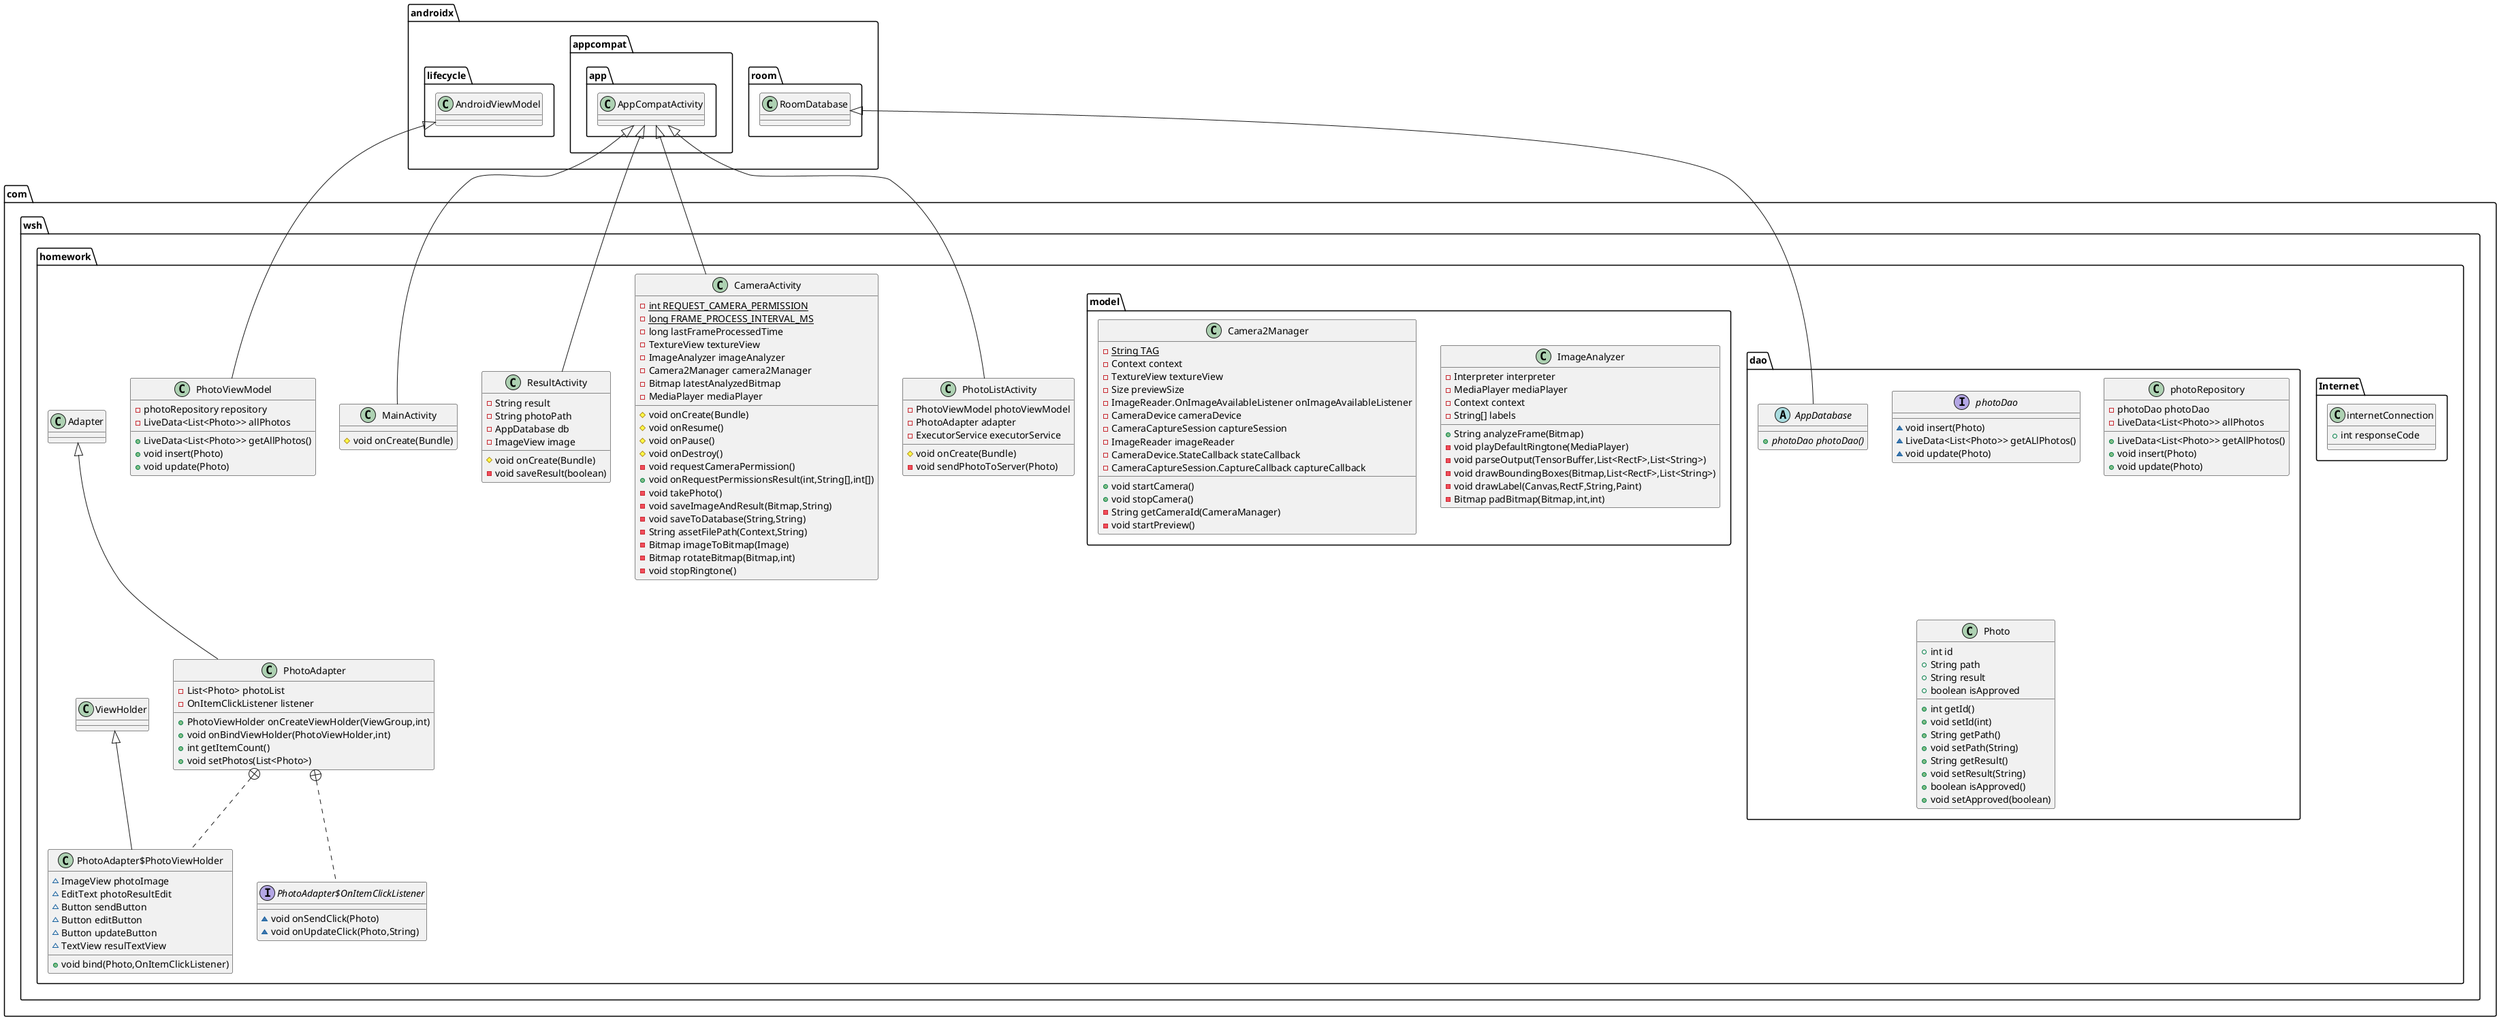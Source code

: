 @startuml
class com.wsh.homework.Internet.internetConnection {
+ int responseCode
}

class com.wsh.homework.PhotoListActivity {
- PhotoViewModel photoViewModel
- PhotoAdapter adapter
- ExecutorService executorService
# void onCreate(Bundle)
- void sendPhotoToServer(Photo)
}


interface com.wsh.homework.dao.photoDao {
~ void insert(Photo)
~ LiveData<List<Photo>> getALlPhotos()
~ void update(Photo)
}

class com.wsh.homework.model.ImageAnalyzer {
- Interpreter interpreter
- MediaPlayer mediaPlayer
- Context context
- String[] labels
+ String analyzeFrame(Bitmap)
- void playDefaultRingtone(MediaPlayer)
- void parseOutput(TensorBuffer,List<RectF>,List<String>)
- void drawBoundingBoxes(Bitmap,List<RectF>,List<String>)
- void drawLabel(Canvas,RectF,String,Paint)
- Bitmap padBitmap(Bitmap,int,int)
}


class com.wsh.homework.CameraActivity {
- {static} int REQUEST_CAMERA_PERMISSION
- {static} long FRAME_PROCESS_INTERVAL_MS
- long lastFrameProcessedTime
- TextureView textureView
- ImageAnalyzer imageAnalyzer
- Camera2Manager camera2Manager
- Bitmap latestAnalyzedBitmap
- MediaPlayer mediaPlayer
# void onCreate(Bundle)
# void onResume()
# void onPause()
# void onDestroy()
- void requestCameraPermission()
+ void onRequestPermissionsResult(int,String[],int[])
- void takePhoto()
- void saveImageAndResult(Bitmap,String)
- void saveToDatabase(String,String)
- String assetFilePath(Context,String)
- Bitmap imageToBitmap(Image)
- Bitmap rotateBitmap(Bitmap,int)
- void stopRingtone()
}


class com.wsh.homework.model.Camera2Manager {
- {static} String TAG
- Context context
- TextureView textureView
- Size previewSize
- ImageReader.OnImageAvailableListener onImageAvailableListener
- CameraDevice cameraDevice
- CameraCaptureSession captureSession
- ImageReader imageReader
- CameraDevice.StateCallback stateCallback
- CameraCaptureSession.CaptureCallback captureCallback
+ void startCamera()
+ void stopCamera()
- String getCameraId(CameraManager)
- void startPreview()
}


class com.wsh.homework.PhotoViewModel {
- photoRepository repository
- LiveData<List<Photo>> allPhotos
+ LiveData<List<Photo>> getAllPhotos()
+ void insert(Photo)
+ void update(Photo)
}


class com.wsh.homework.ResultActivity {
- String result
- String photoPath
- AppDatabase db
- ImageView image
# void onCreate(Bundle)
- void saveResult(boolean)
}


class com.wsh.homework.MainActivity {
# void onCreate(Bundle)
}

class com.wsh.homework.dao.photoRepository {
- photoDao photoDao
- LiveData<List<Photo>> allPhotos
+ LiveData<List<Photo>> getAllPhotos()
+ void insert(Photo)
+ void update(Photo)
}


abstract class com.wsh.homework.dao.AppDatabase {
+ {abstract}photoDao photoDao()
}

class com.wsh.homework.dao.Photo {
+ int id
+ String path
+ String result
+ boolean isApproved
+ int getId()
+ void setId(int)
+ String getPath()
+ void setPath(String)
+ String getResult()
+ void setResult(String)
+ boolean isApproved()
+ void setApproved(boolean)
}


class com.wsh.homework.PhotoAdapter {
- List<Photo> photoList
- OnItemClickListener listener
+ PhotoViewHolder onCreateViewHolder(ViewGroup,int)
+ void onBindViewHolder(PhotoViewHolder,int)
+ int getItemCount()
+ void setPhotos(List<Photo>)
}


interface com.wsh.homework.PhotoAdapter$OnItemClickListener {
~ void onSendClick(Photo)
~ void onUpdateClick(Photo,String)
}

class com.wsh.homework.PhotoAdapter$PhotoViewHolder {
~ ImageView photoImage
~ EditText photoResultEdit
~ Button sendButton
~ Button editButton
~ Button updateButton
~ TextView resulTextView
+ void bind(Photo,OnItemClickListener)
}




androidx.appcompat.app.AppCompatActivity <|-- com.wsh.homework.PhotoListActivity
androidx.appcompat.app.AppCompatActivity <|-- com.wsh.homework.CameraActivity
androidx.lifecycle.AndroidViewModel <|-- com.wsh.homework.PhotoViewModel
androidx.appcompat.app.AppCompatActivity <|-- com.wsh.homework.ResultActivity
androidx.appcompat.app.AppCompatActivity <|-- com.wsh.homework.MainActivity
androidx.room.RoomDatabase <|-- com.wsh.homework.dao.AppDatabase
com.wsh.homework.Adapter <|-- com.wsh.homework.PhotoAdapter
com.wsh.homework.PhotoAdapter +.. com.wsh.homework.PhotoAdapter$OnItemClickListener
com.wsh.homework.PhotoAdapter +.. com.wsh.homework.PhotoAdapter$PhotoViewHolder
com.wsh.homework.ViewHolder <|-- com.wsh.homework.PhotoAdapter$PhotoViewHolder
@enduml